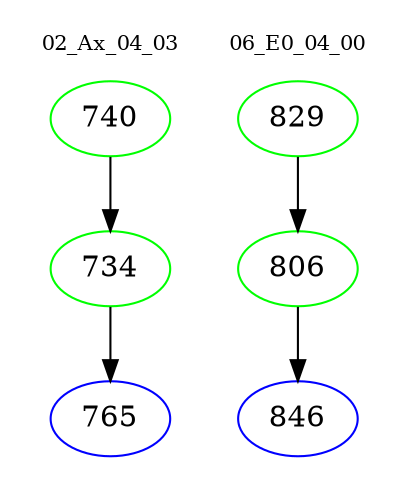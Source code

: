 digraph{
subgraph cluster_0 {
color = white
label = "02_Ax_04_03";
fontsize=10;
T0_740 [label="740", color="green"]
T0_740 -> T0_734 [color="black"]
T0_734 [label="734", color="green"]
T0_734 -> T0_765 [color="black"]
T0_765 [label="765", color="blue"]
}
subgraph cluster_1 {
color = white
label = "06_E0_04_00";
fontsize=10;
T1_829 [label="829", color="green"]
T1_829 -> T1_806 [color="black"]
T1_806 [label="806", color="green"]
T1_806 -> T1_846 [color="black"]
T1_846 [label="846", color="blue"]
}
}
